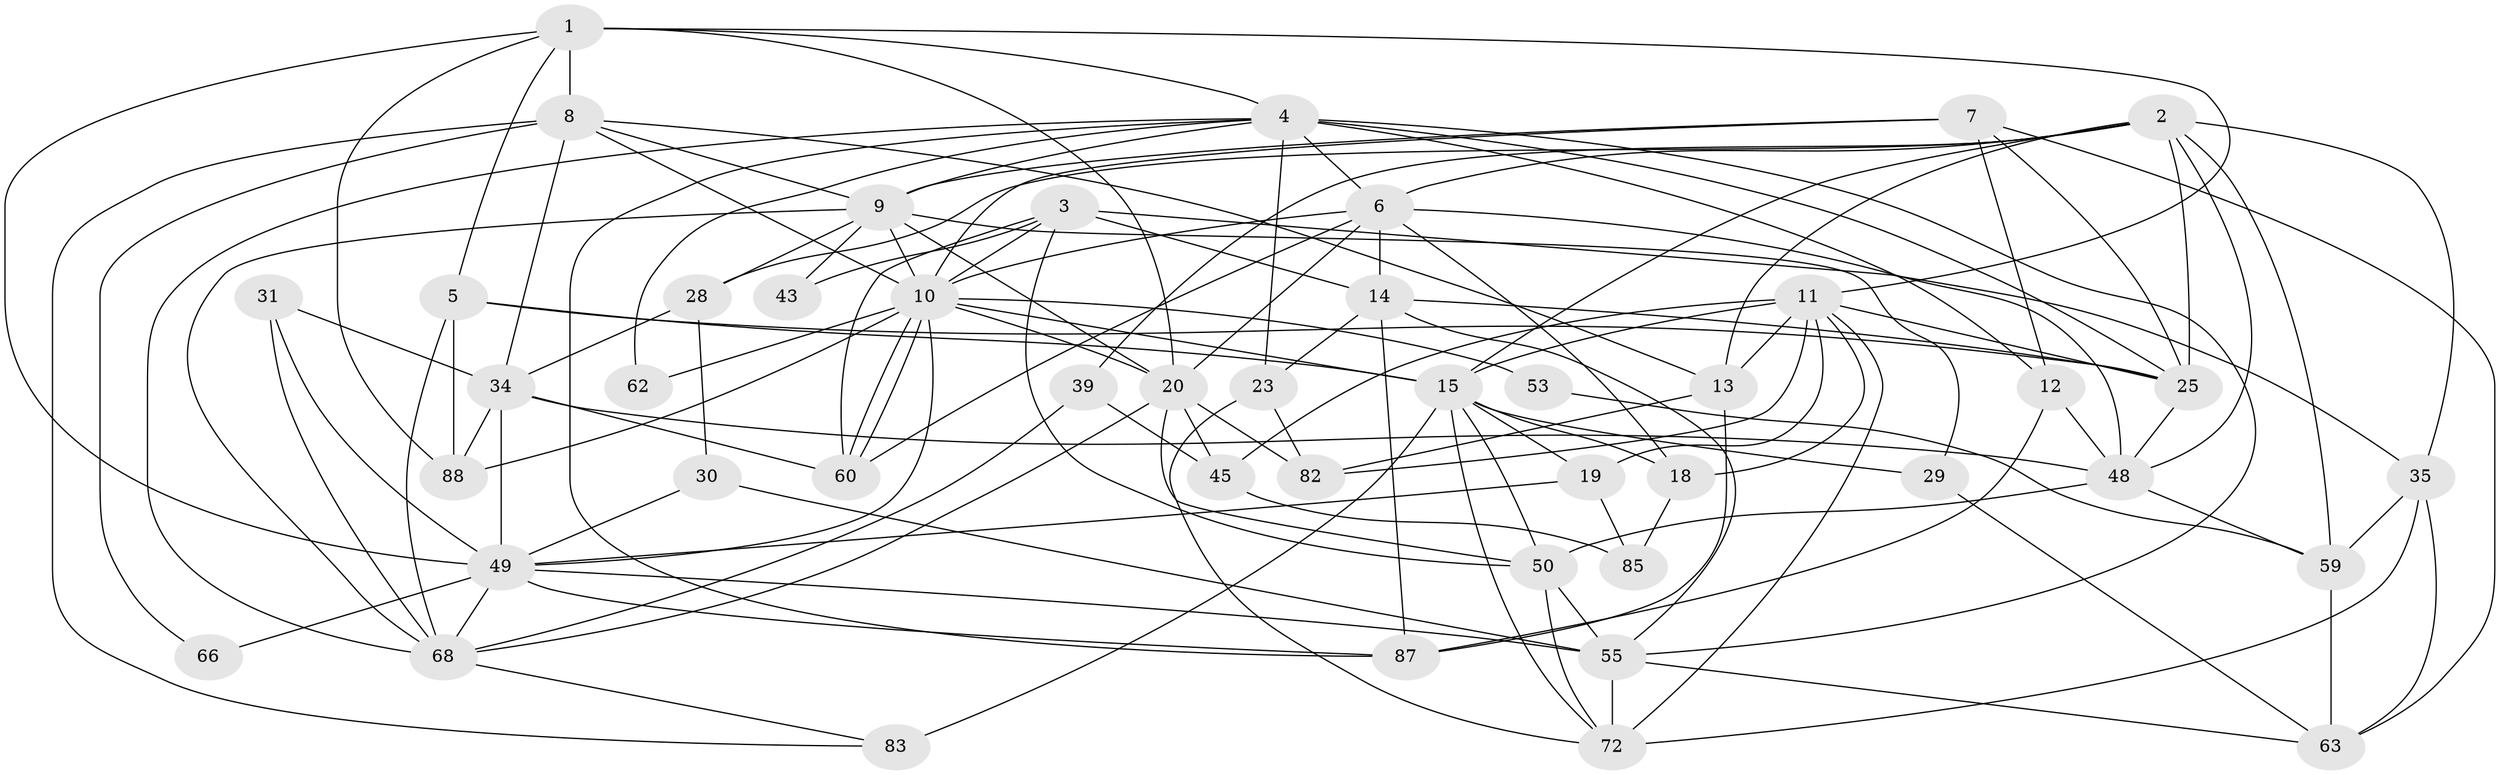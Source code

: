 // original degree distribution, {4: 0.3225806451612903, 3: 0.3010752688172043, 5: 0.20430107526881722, 6: 0.06451612903225806, 8: 0.021505376344086023, 7: 0.010752688172043012, 2: 0.07526881720430108}
// Generated by graph-tools (version 1.1) at 2025/19/03/04/25 18:19:01]
// undirected, 46 vertices, 129 edges
graph export_dot {
graph [start="1"]
  node [color=gray90,style=filled];
  1 [super="+78"];
  2 [super="+32+47"];
  3 [super="+41"];
  4 [super="+17+33+73"];
  5 [super="+71"];
  6 [super="+16"];
  7 [super="+27"];
  8 [super="+37+84"];
  9 [super="+42"];
  10 [super="+54+26"];
  11 [super="+80+69"];
  12 [super="+24+74"];
  13;
  14 [super="+93"];
  15 [super="+22+44"];
  18;
  19 [super="+51"];
  20 [super="+21"];
  23 [super="+89"];
  25 [super="+70"];
  28;
  29;
  30;
  31;
  34;
  35 [super="+56"];
  39;
  43;
  45 [super="+65"];
  48 [super="+67"];
  49 [super="+81+64"];
  50 [super="+58+77"];
  53;
  55 [super="+91"];
  59;
  60;
  62;
  63 [super="+79"];
  66;
  68 [super="+86"];
  72 [super="+76+75"];
  82;
  83;
  85;
  87;
  88;
  1 -- 5;
  1 -- 88;
  1 -- 4;
  1 -- 8;
  1 -- 11;
  1 -- 20;
  1 -- 49;
  2 -- 59;
  2 -- 48;
  2 -- 35;
  2 -- 6;
  2 -- 39;
  2 -- 28;
  2 -- 15;
  2 -- 13;
  2 -- 25;
  3 -- 35;
  3 -- 43;
  3 -- 60;
  3 -- 10 [weight=2];
  3 -- 14;
  3 -- 50;
  4 -- 23;
  4 -- 68;
  4 -- 12;
  4 -- 62;
  4 -- 55;
  4 -- 87;
  4 -- 6 [weight=2];
  4 -- 25;
  4 -- 9;
  5 -- 15 [weight=2];
  5 -- 25;
  5 -- 88;
  5 -- 68;
  6 -- 14;
  6 -- 60;
  6 -- 18;
  6 -- 20;
  6 -- 10;
  6 -- 48;
  7 -- 25;
  7 -- 63;
  7 -- 10;
  7 -- 9;
  7 -- 12;
  8 -- 83;
  8 -- 34;
  8 -- 66;
  8 -- 13;
  8 -- 10;
  8 -- 9;
  9 -- 10;
  9 -- 29;
  9 -- 68;
  9 -- 43;
  9 -- 28;
  9 -- 20;
  10 -- 60;
  10 -- 60;
  10 -- 88;
  10 -- 15;
  10 -- 53;
  10 -- 62;
  10 -- 20;
  10 -- 49;
  11 -- 45;
  11 -- 19;
  11 -- 82;
  11 -- 15;
  11 -- 18;
  11 -- 72;
  11 -- 25;
  11 -- 13;
  12 -- 48 [weight=2];
  12 -- 87;
  13 -- 87;
  13 -- 82;
  14 -- 55;
  14 -- 23;
  14 -- 87;
  14 -- 25;
  15 -- 83 [weight=2];
  15 -- 18;
  15 -- 50 [weight=2];
  15 -- 29;
  15 -- 19;
  15 -- 72;
  18 -- 85;
  19 -- 85;
  19 -- 49;
  20 -- 82;
  20 -- 50;
  20 -- 68;
  20 -- 45;
  23 -- 72;
  23 -- 82;
  25 -- 48;
  28 -- 34;
  28 -- 30;
  29 -- 63;
  30 -- 49;
  30 -- 55;
  31 -- 34;
  31 -- 49;
  31 -- 68;
  34 -- 60;
  34 -- 48;
  34 -- 49;
  34 -- 88;
  35 -- 59;
  35 -- 72;
  35 -- 63;
  39 -- 68;
  39 -- 45;
  45 -- 85;
  48 -- 50;
  48 -- 59;
  49 -- 87;
  49 -- 55;
  49 -- 66;
  49 -- 68;
  50 -- 55;
  50 -- 72;
  53 -- 59;
  55 -- 63;
  55 -- 72 [weight=2];
  59 -- 63;
  68 -- 83;
}
